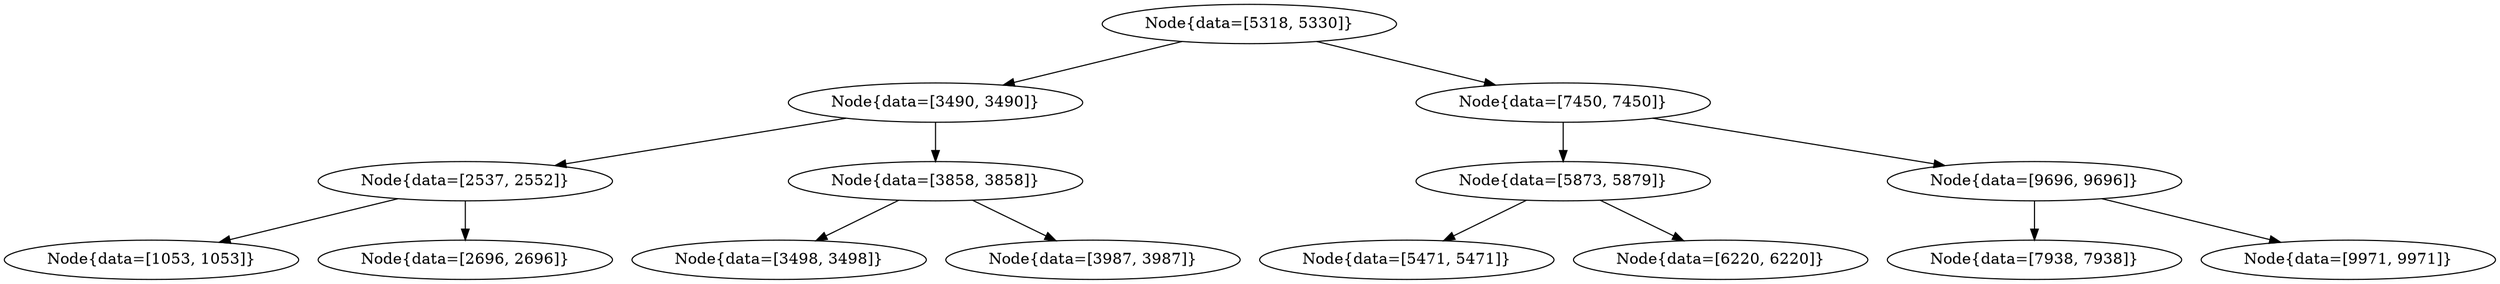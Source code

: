 digraph G{
1208371802 [label="Node{data=[5318, 5330]}"]
1208371802 -> 2097253464
2097253464 [label="Node{data=[3490, 3490]}"]
2097253464 -> 1781227569
1781227569 [label="Node{data=[2537, 2552]}"]
1781227569 -> 776102610
776102610 [label="Node{data=[1053, 1053]}"]
1781227569 -> 1416407514
1416407514 [label="Node{data=[2696, 2696]}"]
2097253464 -> 629050435
629050435 [label="Node{data=[3858, 3858]}"]
629050435 -> 350571061
350571061 [label="Node{data=[3498, 3498]}"]
629050435 -> 697106057
697106057 [label="Node{data=[3987, 3987]}"]
1208371802 -> 413118491
413118491 [label="Node{data=[7450, 7450]}"]
413118491 -> 1230121951
1230121951 [label="Node{data=[5873, 5879]}"]
1230121951 -> 2002285602
2002285602 [label="Node{data=[5471, 5471]}"]
1230121951 -> 971941110
971941110 [label="Node{data=[6220, 6220]}"]
413118491 -> 1553257656
1553257656 [label="Node{data=[9696, 9696]}"]
1553257656 -> 71303206
71303206 [label="Node{data=[7938, 7938]}"]
1553257656 -> 814583272
814583272 [label="Node{data=[9971, 9971]}"]
}